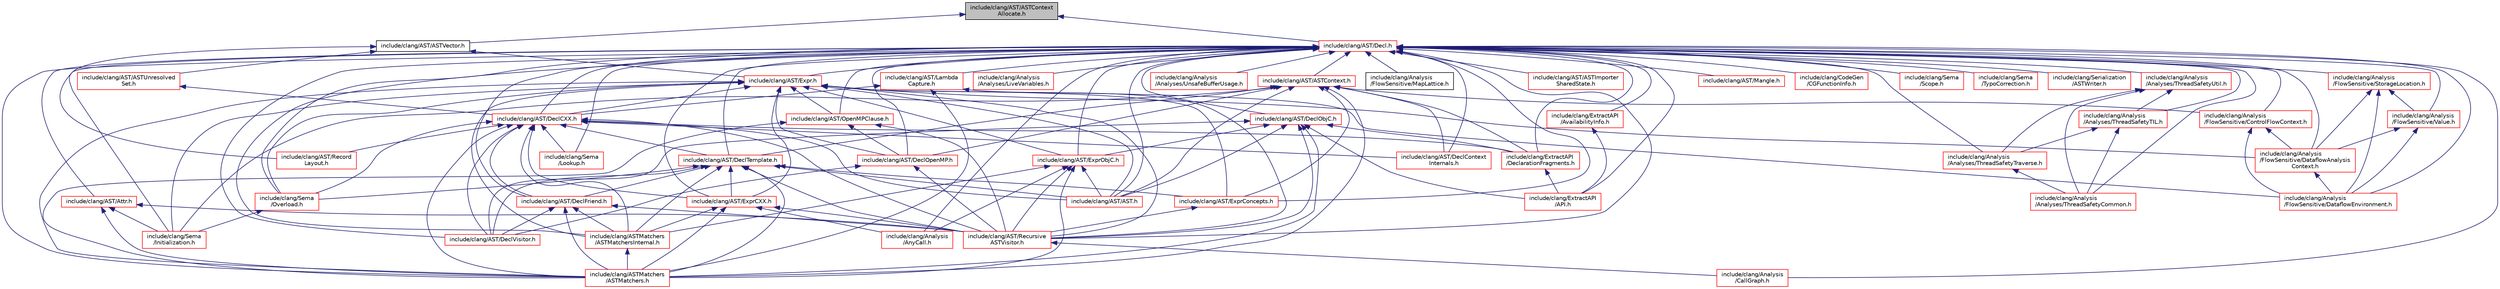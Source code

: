 digraph "include/clang/AST/ASTContextAllocate.h"
{
 // LATEX_PDF_SIZE
  bgcolor="transparent";
  edge [fontname="Helvetica",fontsize="10",labelfontname="Helvetica",labelfontsize="10"];
  node [fontname="Helvetica",fontsize="10",shape=record];
  Node1 [label="include/clang/AST/ASTContext\lAllocate.h",height=0.2,width=0.4,color="black", fillcolor="grey75", style="filled", fontcolor="black",tooltip=" "];
  Node1 -> Node2 [dir="back",color="midnightblue",fontsize="10",style="solid",fontname="Helvetica"];
  Node2 [label="include/clang/AST/ASTVector.h",height=0.2,width=0.4,color="black",URL="$ASTVector_8h.html",tooltip=" "];
  Node2 -> Node3 [dir="back",color="midnightblue",fontsize="10",style="solid",fontname="Helvetica"];
  Node3 [label="include/clang/AST/ASTUnresolved\lSet.h",height=0.2,width=0.4,color="red",URL="$ASTUnresolvedSet_8h.html",tooltip=" "];
  Node3 -> Node4 [dir="back",color="midnightblue",fontsize="10",style="solid",fontname="Helvetica"];
  Node4 [label="include/clang/AST/DeclCXX.h",height=0.2,width=0.4,color="red",URL="$DeclCXX_8h.html",tooltip=" "];
  Node4 -> Node14 [dir="back",color="midnightblue",fontsize="10",style="solid",fontname="Helvetica"];
  Node14 [label="include/clang/AST/AST.h",height=0.2,width=0.4,color="red",URL="$AST_8h.html",tooltip=" "];
  Node4 -> Node227 [dir="back",color="midnightblue",fontsize="10",style="solid",fontname="Helvetica"];
  Node227 [label="include/clang/AST/DeclContext\lInternals.h",height=0.2,width=0.4,color="red",URL="$DeclContextInternals_8h.html",tooltip=" "];
  Node4 -> Node233 [dir="back",color="midnightblue",fontsize="10",style="solid",fontname="Helvetica"];
  Node233 [label="include/clang/AST/DeclFriend.h",height=0.2,width=0.4,color="red",URL="$DeclFriend_8h.html",tooltip=" "];
  Node233 -> Node234 [dir="back",color="midnightblue",fontsize="10",style="solid",fontname="Helvetica"];
  Node234 [label="include/clang/AST/DeclVisitor.h",height=0.2,width=0.4,color="red",URL="$DeclVisitor_8h.html",tooltip=" "];
  Node233 -> Node250 [dir="back",color="midnightblue",fontsize="10",style="solid",fontname="Helvetica"];
  Node250 [label="include/clang/AST/Recursive\lASTVisitor.h",height=0.2,width=0.4,color="red",URL="$RecursiveASTVisitor_8h.html",tooltip=" "];
  Node250 -> Node251 [dir="back",color="midnightblue",fontsize="10",style="solid",fontname="Helvetica"];
  Node251 [label="include/clang/Analysis\l/CallGraph.h",height=0.2,width=0.4,color="red",URL="$CallGraph_8h.html",tooltip=" "];
  Node233 -> Node57 [dir="back",color="midnightblue",fontsize="10",style="solid",fontname="Helvetica"];
  Node57 [label="include/clang/ASTMatchers\l/ASTMatchers.h",height=0.2,width=0.4,color="red",URL="$ASTMatchers_8h.html",tooltip=" "];
  Node233 -> Node115 [dir="back",color="midnightblue",fontsize="10",style="solid",fontname="Helvetica"];
  Node115 [label="include/clang/ASTMatchers\l/ASTMatchersInternal.h",height=0.2,width=0.4,color="red",URL="$ASTMatchersInternal_8h.html",tooltip=" "];
  Node115 -> Node57 [dir="back",color="midnightblue",fontsize="10",style="solid",fontname="Helvetica"];
  Node4 -> Node296 [dir="back",color="midnightblue",fontsize="10",style="solid",fontname="Helvetica"];
  Node296 [label="include/clang/AST/DeclTemplate.h",height=0.2,width=0.4,color="red",URL="$DeclTemplate_8h.html",tooltip=" "];
  Node296 -> Node14 [dir="back",color="midnightblue",fontsize="10",style="solid",fontname="Helvetica"];
  Node296 -> Node233 [dir="back",color="midnightblue",fontsize="10",style="solid",fontname="Helvetica"];
  Node296 -> Node234 [dir="back",color="midnightblue",fontsize="10",style="solid",fontname="Helvetica"];
  Node296 -> Node305 [dir="back",color="midnightblue",fontsize="10",style="solid",fontname="Helvetica"];
  Node305 [label="include/clang/AST/ExprConcepts.h",height=0.2,width=0.4,color="red",URL="$ExprConcepts_8h.html",tooltip=" "];
  Node305 -> Node250 [dir="back",color="midnightblue",fontsize="10",style="solid",fontname="Helvetica"];
  Node296 -> Node408 [dir="back",color="midnightblue",fontsize="10",style="solid",fontname="Helvetica"];
  Node408 [label="include/clang/AST/ExprCXX.h",height=0.2,width=0.4,color="red",URL="$ExprCXX_8h.html",tooltip=" "];
  Node408 -> Node409 [dir="back",color="midnightblue",fontsize="10",style="solid",fontname="Helvetica"];
  Node409 [label="include/clang/Analysis\l/AnyCall.h",height=0.2,width=0.4,color="red",URL="$AnyCall_8h.html",tooltip=" "];
  Node408 -> Node250 [dir="back",color="midnightblue",fontsize="10",style="solid",fontname="Helvetica"];
  Node408 -> Node57 [dir="back",color="midnightblue",fontsize="10",style="solid",fontname="Helvetica"];
  Node408 -> Node115 [dir="back",color="midnightblue",fontsize="10",style="solid",fontname="Helvetica"];
  Node296 -> Node250 [dir="back",color="midnightblue",fontsize="10",style="solid",fontname="Helvetica"];
  Node296 -> Node57 [dir="back",color="midnightblue",fontsize="10",style="solid",fontname="Helvetica"];
  Node296 -> Node115 [dir="back",color="midnightblue",fontsize="10",style="solid",fontname="Helvetica"];
  Node296 -> Node659 [dir="back",color="midnightblue",fontsize="10",style="solid",fontname="Helvetica"];
  Node659 [label="include/clang/Sema\l/Overload.h",height=0.2,width=0.4,color="red",URL="$Overload_8h.html",tooltip=" "];
  Node659 -> Node660 [dir="back",color="midnightblue",fontsize="10",style="solid",fontname="Helvetica"];
  Node660 [label="include/clang/Sema\l/Initialization.h",height=0.2,width=0.4,color="red",URL="$Initialization_8h.html",tooltip=" "];
  Node4 -> Node234 [dir="back",color="midnightblue",fontsize="10",style="solid",fontname="Helvetica"];
  Node4 -> Node408 [dir="back",color="midnightblue",fontsize="10",style="solid",fontname="Helvetica"];
  Node4 -> Node676 [dir="back",color="midnightblue",fontsize="10",style="solid",fontname="Helvetica"];
  Node676 [label="include/clang/AST/Record\lLayout.h",height=0.2,width=0.4,color="red",URL="$RecordLayout_8h.html",tooltip=" "];
  Node4 -> Node250 [dir="back",color="midnightblue",fontsize="10",style="solid",fontname="Helvetica"];
  Node4 -> Node57 [dir="back",color="midnightblue",fontsize="10",style="solid",fontname="Helvetica"];
  Node4 -> Node115 [dir="back",color="midnightblue",fontsize="10",style="solid",fontname="Helvetica"];
  Node4 -> Node678 [dir="back",color="midnightblue",fontsize="10",style="solid",fontname="Helvetica"];
  Node678 [label="include/clang/ExtractAPI\l/DeclarationFragments.h",height=0.2,width=0.4,color="red",URL="$DeclarationFragments_8h.html",tooltip=" "];
  Node678 -> Node679 [dir="back",color="midnightblue",fontsize="10",style="solid",fontname="Helvetica"];
  Node679 [label="include/clang/ExtractAPI\l/API.h",height=0.2,width=0.4,color="red",URL="$API_8h.html",tooltip=" "];
  Node4 -> Node360 [dir="back",color="midnightblue",fontsize="10",style="solid",fontname="Helvetica"];
  Node360 [label="include/clang/Sema\l/Lookup.h",height=0.2,width=0.4,color="red",URL="$Sema_2Lookup_8h.html",tooltip=" "];
  Node4 -> Node659 [dir="back",color="midnightblue",fontsize="10",style="solid",fontname="Helvetica"];
  Node2 -> Node751 [dir="back",color="midnightblue",fontsize="10",style="solid",fontname="Helvetica"];
  Node751 [label="include/clang/AST/Expr.h",height=0.2,width=0.4,color="red",URL="$Expr_8h.html",tooltip=" "];
  Node751 -> Node625 [dir="back",color="midnightblue",fontsize="10",style="solid",fontname="Helvetica"];
  Node625 [label="include/clang/Analysis\l/FlowSensitive/DataflowAnalysis\lContext.h",height=0.2,width=0.4,color="red",URL="$DataflowAnalysisContext_8h.html",tooltip=" "];
  Node625 -> Node626 [dir="back",color="midnightblue",fontsize="10",style="solid",fontname="Helvetica"];
  Node626 [label="include/clang/Analysis\l/FlowSensitive/DataflowEnvironment.h",height=0.2,width=0.4,color="red",URL="$DataflowEnvironment_8h.html",tooltip=" "];
  Node751 -> Node626 [dir="back",color="midnightblue",fontsize="10",style="solid",fontname="Helvetica"];
  Node751 -> Node14 [dir="back",color="midnightblue",fontsize="10",style="solid",fontname="Helvetica"];
  Node751 -> Node4 [dir="back",color="midnightblue",fontsize="10",style="solid",fontname="Helvetica"];
  Node751 -> Node754 [dir="back",color="midnightblue",fontsize="10",style="solid",fontname="Helvetica"];
  Node754 [label="include/clang/AST/DeclOpenMP.h",height=0.2,width=0.4,color="red",URL="$DeclOpenMP_8h.html",tooltip=" "];
  Node754 -> Node234 [dir="back",color="midnightblue",fontsize="10",style="solid",fontname="Helvetica"];
  Node754 -> Node250 [dir="back",color="midnightblue",fontsize="10",style="solid",fontname="Helvetica"];
  Node751 -> Node305 [dir="back",color="midnightblue",fontsize="10",style="solid",fontname="Helvetica"];
  Node751 -> Node408 [dir="back",color="midnightblue",fontsize="10",style="solid",fontname="Helvetica"];
  Node751 -> Node757 [dir="back",color="midnightblue",fontsize="10",style="solid",fontname="Helvetica"];
  Node757 [label="include/clang/AST/ExprObjC.h",height=0.2,width=0.4,color="red",URL="$ExprObjC_8h.html",tooltip=" "];
  Node757 -> Node409 [dir="back",color="midnightblue",fontsize="10",style="solid",fontname="Helvetica"];
  Node757 -> Node14 [dir="back",color="midnightblue",fontsize="10",style="solid",fontname="Helvetica"];
  Node757 -> Node250 [dir="back",color="midnightblue",fontsize="10",style="solid",fontname="Helvetica"];
  Node757 -> Node57 [dir="back",color="midnightblue",fontsize="10",style="solid",fontname="Helvetica"];
  Node757 -> Node115 [dir="back",color="midnightblue",fontsize="10",style="solid",fontname="Helvetica"];
  Node751 -> Node761 [dir="back",color="midnightblue",fontsize="10",style="solid",fontname="Helvetica"];
  Node761 [label="include/clang/AST/OpenMPClause.h",height=0.2,width=0.4,color="red",URL="$OpenMPClause_8h.html",tooltip=" "];
  Node761 -> Node754 [dir="back",color="midnightblue",fontsize="10",style="solid",fontname="Helvetica"];
  Node761 -> Node250 [dir="back",color="midnightblue",fontsize="10",style="solid",fontname="Helvetica"];
  Node761 -> Node57 [dir="back",color="midnightblue",fontsize="10",style="solid",fontname="Helvetica"];
  Node751 -> Node250 [dir="back",color="midnightblue",fontsize="10",style="solid",fontname="Helvetica"];
  Node751 -> Node57 [dir="back",color="midnightblue",fontsize="10",style="solid",fontname="Helvetica"];
  Node751 -> Node115 [dir="back",color="midnightblue",fontsize="10",style="solid",fontname="Helvetica"];
  Node751 -> Node660 [dir="back",color="midnightblue",fontsize="10",style="solid",fontname="Helvetica"];
  Node751 -> Node659 [dir="back",color="midnightblue",fontsize="10",style="solid",fontname="Helvetica"];
  Node2 -> Node676 [dir="back",color="midnightblue",fontsize="10",style="solid",fontname="Helvetica"];
  Node1 -> Node788 [dir="back",color="midnightblue",fontsize="10",style="solid",fontname="Helvetica"];
  Node788 [label="include/clang/AST/Decl.h",height=0.2,width=0.4,color="red",URL="$Decl_8h.html",tooltip=" "];
  Node788 -> Node422 [dir="back",color="midnightblue",fontsize="10",style="solid",fontname="Helvetica"];
  Node422 [label="include/clang/Analysis\l/Analyses/LiveVariables.h",height=0.2,width=0.4,color="red",URL="$LiveVariables_8h.html",tooltip=" "];
  Node788 -> Node417 [dir="back",color="midnightblue",fontsize="10",style="solid",fontname="Helvetica"];
  Node417 [label="include/clang/Analysis\l/Analyses/ThreadSafetyCommon.h",height=0.2,width=0.4,color="red",URL="$ThreadSafetyCommon_8h.html",tooltip=" "];
  Node788 -> Node789 [dir="back",color="midnightblue",fontsize="10",style="solid",fontname="Helvetica"];
  Node789 [label="include/clang/Analysis\l/Analyses/ThreadSafetyTIL.h",height=0.2,width=0.4,color="red",URL="$ThreadSafetyTIL_8h.html",tooltip=" "];
  Node789 -> Node417 [dir="back",color="midnightblue",fontsize="10",style="solid",fontname="Helvetica"];
  Node789 -> Node792 [dir="back",color="midnightblue",fontsize="10",style="solid",fontname="Helvetica"];
  Node792 [label="include/clang/Analysis\l/Analyses/ThreadSafetyTraverse.h",height=0.2,width=0.4,color="red",URL="$ThreadSafetyTraverse_8h.html",tooltip=" "];
  Node792 -> Node417 [dir="back",color="midnightblue",fontsize="10",style="solid",fontname="Helvetica"];
  Node788 -> Node792 [dir="back",color="midnightblue",fontsize="10",style="solid",fontname="Helvetica"];
  Node788 -> Node794 [dir="back",color="midnightblue",fontsize="10",style="solid",fontname="Helvetica"];
  Node794 [label="include/clang/Analysis\l/Analyses/ThreadSafetyUtil.h",height=0.2,width=0.4,color="red",URL="$ThreadSafetyUtil_8h.html",tooltip=" "];
  Node794 -> Node417 [dir="back",color="midnightblue",fontsize="10",style="solid",fontname="Helvetica"];
  Node794 -> Node789 [dir="back",color="midnightblue",fontsize="10",style="solid",fontname="Helvetica"];
  Node794 -> Node792 [dir="back",color="midnightblue",fontsize="10",style="solid",fontname="Helvetica"];
  Node788 -> Node795 [dir="back",color="midnightblue",fontsize="10",style="solid",fontname="Helvetica"];
  Node795 [label="include/clang/Analysis\l/Analyses/UnsafeBufferUsage.h",height=0.2,width=0.4,color="red",URL="$UnsafeBufferUsage_8h.html",tooltip=" "];
  Node788 -> Node409 [dir="back",color="midnightblue",fontsize="10",style="solid",fontname="Helvetica"];
  Node788 -> Node251 [dir="back",color="midnightblue",fontsize="10",style="solid",fontname="Helvetica"];
  Node788 -> Node621 [dir="back",color="midnightblue",fontsize="10",style="solid",fontname="Helvetica"];
  Node621 [label="include/clang/Analysis\l/FlowSensitive/ControlFlowContext.h",height=0.2,width=0.4,color="red",URL="$ControlFlowContext_8h.html",tooltip=" "];
  Node621 -> Node625 [dir="back",color="midnightblue",fontsize="10",style="solid",fontname="Helvetica"];
  Node621 -> Node626 [dir="back",color="midnightblue",fontsize="10",style="solid",fontname="Helvetica"];
  Node788 -> Node625 [dir="back",color="midnightblue",fontsize="10",style="solid",fontname="Helvetica"];
  Node788 -> Node626 [dir="back",color="midnightblue",fontsize="10",style="solid",fontname="Helvetica"];
  Node788 -> Node623 [dir="back",color="midnightblue",fontsize="10",style="solid",fontname="Helvetica"];
  Node623 [label="include/clang/Analysis\l/FlowSensitive/MapLattice.h",height=0.2,width=0.4,color="black",URL="$MapLattice_8h.html",tooltip=" "];
  Node788 -> Node796 [dir="back",color="midnightblue",fontsize="10",style="solid",fontname="Helvetica"];
  Node796 [label="include/clang/Analysis\l/FlowSensitive/StorageLocation.h",height=0.2,width=0.4,color="red",URL="$StorageLocation_8h.html",tooltip=" "];
  Node796 -> Node625 [dir="back",color="midnightblue",fontsize="10",style="solid",fontname="Helvetica"];
  Node796 -> Node626 [dir="back",color="midnightblue",fontsize="10",style="solid",fontname="Helvetica"];
  Node796 -> Node797 [dir="back",color="midnightblue",fontsize="10",style="solid",fontname="Helvetica"];
  Node797 [label="include/clang/Analysis\l/FlowSensitive/Value.h",height=0.2,width=0.4,color="red",URL="$Value_8h.html",tooltip=" "];
  Node797 -> Node625 [dir="back",color="midnightblue",fontsize="10",style="solid",fontname="Helvetica"];
  Node797 -> Node626 [dir="back",color="midnightblue",fontsize="10",style="solid",fontname="Helvetica"];
  Node788 -> Node797 [dir="back",color="midnightblue",fontsize="10",style="solid",fontname="Helvetica"];
  Node788 -> Node14 [dir="back",color="midnightblue",fontsize="10",style="solid",fontname="Helvetica"];
  Node788 -> Node804 [dir="back",color="midnightblue",fontsize="10",style="solid",fontname="Helvetica"];
  Node804 [label="include/clang/AST/ASTContext.h",height=0.2,width=0.4,color="red",URL="$ASTContext_8h.html",tooltip=" "];
  Node804 -> Node621 [dir="back",color="midnightblue",fontsize="10",style="solid",fontname="Helvetica"];
  Node804 -> Node14 [dir="back",color="midnightblue",fontsize="10",style="solid",fontname="Helvetica"];
  Node804 -> Node227 [dir="back",color="midnightblue",fontsize="10",style="solid",fontname="Helvetica"];
  Node804 -> Node754 [dir="back",color="midnightblue",fontsize="10",style="solid",fontname="Helvetica"];
  Node804 -> Node296 [dir="back",color="midnightblue",fontsize="10",style="solid",fontname="Helvetica"];
  Node804 -> Node305 [dir="back",color="midnightblue",fontsize="10",style="solid",fontname="Helvetica"];
  Node804 -> Node57 [dir="back",color="midnightblue",fontsize="10",style="solid",fontname="Helvetica"];
  Node804 -> Node678 [dir="back",color="midnightblue",fontsize="10",style="solid",fontname="Helvetica"];
  Node804 -> Node660 [dir="back",color="midnightblue",fontsize="10",style="solid",fontname="Helvetica"];
  Node788 -> Node824 [dir="back",color="midnightblue",fontsize="10",style="solid",fontname="Helvetica"];
  Node824 [label="include/clang/AST/ASTImporter\lSharedState.h",height=0.2,width=0.4,color="red",URL="$ASTImporterSharedState_8h.html",tooltip=" "];
  Node788 -> Node826 [dir="back",color="midnightblue",fontsize="10",style="solid",fontname="Helvetica"];
  Node826 [label="include/clang/AST/Attr.h",height=0.2,width=0.4,color="red",URL="$Attr_8h.html",tooltip=" "];
  Node826 -> Node250 [dir="back",color="midnightblue",fontsize="10",style="solid",fontname="Helvetica"];
  Node826 -> Node57 [dir="back",color="midnightblue",fontsize="10",style="solid",fontname="Helvetica"];
  Node826 -> Node660 [dir="back",color="midnightblue",fontsize="10",style="solid",fontname="Helvetica"];
  Node788 -> Node227 [dir="back",color="midnightblue",fontsize="10",style="solid",fontname="Helvetica"];
  Node788 -> Node4 [dir="back",color="midnightblue",fontsize="10",style="solid",fontname="Helvetica"];
  Node788 -> Node233 [dir="back",color="midnightblue",fontsize="10",style="solid",fontname="Helvetica"];
  Node788 -> Node830 [dir="back",color="midnightblue",fontsize="10",style="solid",fontname="Helvetica"];
  Node830 [label="include/clang/AST/DeclObjC.h",height=0.2,width=0.4,color="red",URL="$DeclObjC_8h.html",tooltip=" "];
  Node830 -> Node14 [dir="back",color="midnightblue",fontsize="10",style="solid",fontname="Helvetica"];
  Node830 -> Node234 [dir="back",color="midnightblue",fontsize="10",style="solid",fontname="Helvetica"];
  Node830 -> Node757 [dir="back",color="midnightblue",fontsize="10",style="solid",fontname="Helvetica"];
  Node830 -> Node250 [dir="back",color="midnightblue",fontsize="10",style="solid",fontname="Helvetica"];
  Node830 -> Node57 [dir="back",color="midnightblue",fontsize="10",style="solid",fontname="Helvetica"];
  Node830 -> Node679 [dir="back",color="midnightblue",fontsize="10",style="solid",fontname="Helvetica"];
  Node830 -> Node678 [dir="back",color="midnightblue",fontsize="10",style="solid",fontname="Helvetica"];
  Node788 -> Node754 [dir="back",color="midnightblue",fontsize="10",style="solid",fontname="Helvetica"];
  Node788 -> Node296 [dir="back",color="midnightblue",fontsize="10",style="solid",fontname="Helvetica"];
  Node788 -> Node234 [dir="back",color="midnightblue",fontsize="10",style="solid",fontname="Helvetica"];
  Node788 -> Node751 [dir="back",color="midnightblue",fontsize="10",style="solid",fontname="Helvetica"];
  Node788 -> Node305 [dir="back",color="midnightblue",fontsize="10",style="solid",fontname="Helvetica"];
  Node788 -> Node408 [dir="back",color="midnightblue",fontsize="10",style="solid",fontname="Helvetica"];
  Node788 -> Node757 [dir="back",color="midnightblue",fontsize="10",style="solid",fontname="Helvetica"];
  Node788 -> Node838 [dir="back",color="midnightblue",fontsize="10",style="solid",fontname="Helvetica"];
  Node838 [label="include/clang/AST/Lambda\lCapture.h",height=0.2,width=0.4,color="red",URL="$LambdaCapture_8h.html",tooltip=" "];
  Node838 -> Node4 [dir="back",color="midnightblue",fontsize="10",style="solid",fontname="Helvetica"];
  Node838 -> Node250 [dir="back",color="midnightblue",fontsize="10",style="solid",fontname="Helvetica"];
  Node838 -> Node57 [dir="back",color="midnightblue",fontsize="10",style="solid",fontname="Helvetica"];
  Node788 -> Node648 [dir="back",color="midnightblue",fontsize="10",style="solid",fontname="Helvetica"];
  Node648 [label="include/clang/AST/Mangle.h",height=0.2,width=0.4,color="red",URL="$Mangle_8h.html",tooltip=" "];
  Node788 -> Node761 [dir="back",color="midnightblue",fontsize="10",style="solid",fontname="Helvetica"];
  Node788 -> Node250 [dir="back",color="midnightblue",fontsize="10",style="solid",fontname="Helvetica"];
  Node788 -> Node57 [dir="back",color="midnightblue",fontsize="10",style="solid",fontname="Helvetica"];
  Node788 -> Node115 [dir="back",color="midnightblue",fontsize="10",style="solid",fontname="Helvetica"];
  Node788 -> Node839 [dir="back",color="midnightblue",fontsize="10",style="solid",fontname="Helvetica"];
  Node839 [label="include/clang/CodeGen\l/CGFunctionInfo.h",height=0.2,width=0.4,color="red",URL="$CGFunctionInfo_8h.html",tooltip=" "];
  Node788 -> Node679 [dir="back",color="midnightblue",fontsize="10",style="solid",fontname="Helvetica"];
  Node788 -> Node841 [dir="back",color="midnightblue",fontsize="10",style="solid",fontname="Helvetica"];
  Node841 [label="include/clang/ExtractAPI\l/AvailabilityInfo.h",height=0.2,width=0.4,color="red",URL="$AvailabilityInfo_8h.html",tooltip=" "];
  Node841 -> Node679 [dir="back",color="midnightblue",fontsize="10",style="solid",fontname="Helvetica"];
  Node788 -> Node678 [dir="back",color="midnightblue",fontsize="10",style="solid",fontname="Helvetica"];
  Node788 -> Node660 [dir="back",color="midnightblue",fontsize="10",style="solid",fontname="Helvetica"];
  Node788 -> Node360 [dir="back",color="midnightblue",fontsize="10",style="solid",fontname="Helvetica"];
  Node788 -> Node659 [dir="back",color="midnightblue",fontsize="10",style="solid",fontname="Helvetica"];
  Node788 -> Node842 [dir="back",color="midnightblue",fontsize="10",style="solid",fontname="Helvetica"];
  Node842 [label="include/clang/Sema\l/Scope.h",height=0.2,width=0.4,color="red",URL="$Scope_8h.html",tooltip=" "];
  Node788 -> Node718 [dir="back",color="midnightblue",fontsize="10",style="solid",fontname="Helvetica"];
  Node718 [label="include/clang/Sema\l/TypoCorrection.h",height=0.2,width=0.4,color="red",URL="$TypoCorrection_8h.html",tooltip=" "];
  Node788 -> Node396 [dir="back",color="midnightblue",fontsize="10",style="solid",fontname="Helvetica"];
  Node396 [label="include/clang/Serialization\l/ASTWriter.h",height=0.2,width=0.4,color="red",URL="$ASTWriter_8h.html",tooltip=" "];
}
